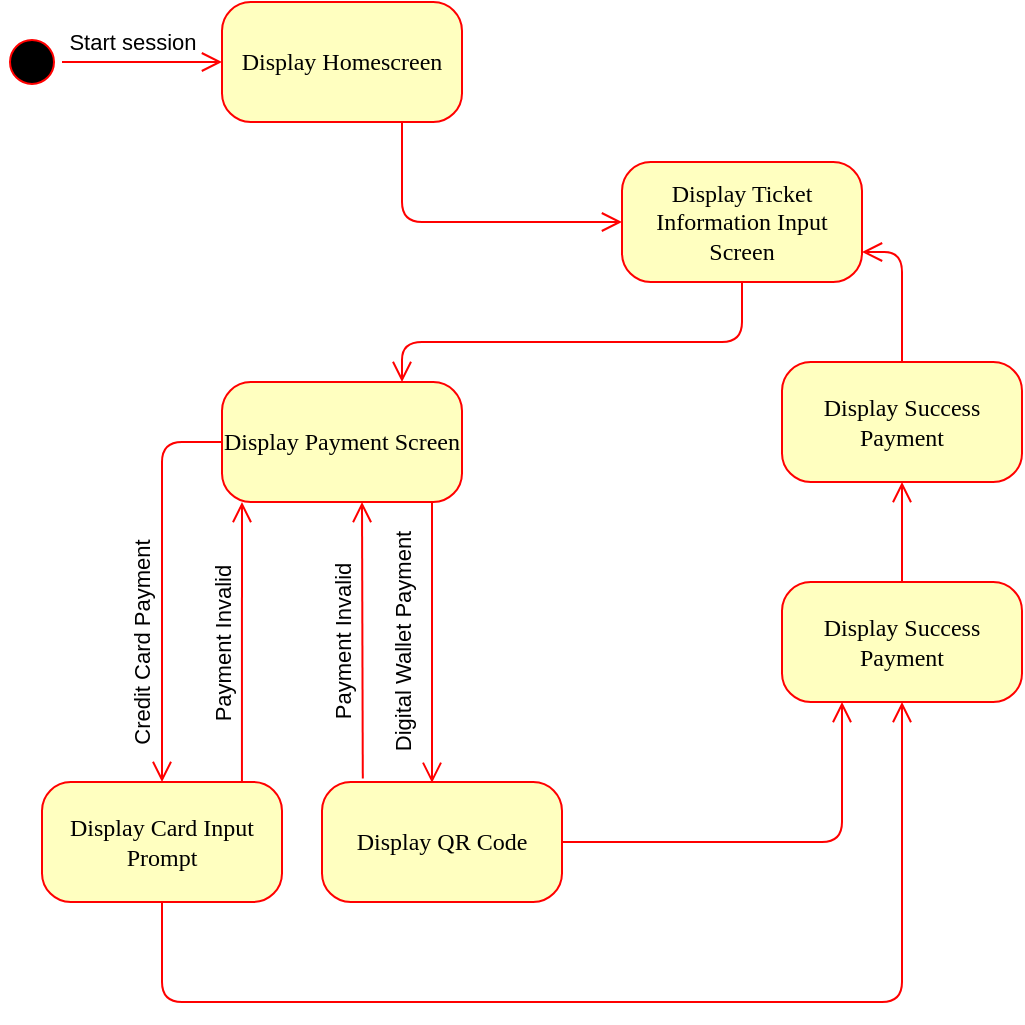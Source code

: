 <mxfile version="21.0.8" type="device"><diagram name="Page-1" id="58cdce13-f638-feb5-8d6f-7d28b1aa9fa0"><mxGraphModel dx="488" dy="297" grid="1" gridSize="10" guides="1" tooltips="1" connect="1" arrows="1" fold="1" page="1" pageScale="1" pageWidth="1100" pageHeight="850" background="none" math="0" shadow="0"><root><mxCell id="0"/><mxCell id="1" parent="0"/><mxCell id="382b91b5511bd0f7-1" value="" style="ellipse;html=1;shape=startState;fillColor=#000000;strokeColor=#ff0000;rounded=1;shadow=0;comic=0;labelBackgroundColor=none;fontFamily=Verdana;fontSize=12;fontColor=#000000;align=center;direction=south;" parent="1" vertex="1"><mxGeometry x="130" y="135" width="30" height="30" as="geometry"/></mxCell><mxCell id="382b91b5511bd0f7-5" value="Display Payment Screen" style="rounded=1;whiteSpace=wrap;html=1;arcSize=24;fillColor=#ffffc0;strokeColor=#ff0000;shadow=0;comic=0;labelBackgroundColor=none;fontFamily=Verdana;fontSize=12;fontColor=#000000;align=center;" parent="1" vertex="1"><mxGeometry x="240" y="310" width="120" height="60" as="geometry"/></mxCell><mxCell id="382b91b5511bd0f7-6" value="Display Homescreen" style="rounded=1;whiteSpace=wrap;html=1;arcSize=24;fillColor=#ffffc0;strokeColor=#ff0000;shadow=0;comic=0;labelBackgroundColor=none;fontFamily=Verdana;fontSize=12;fontColor=#000000;align=center;" parent="1" vertex="1"><mxGeometry x="240" y="120" width="120" height="60" as="geometry"/></mxCell><mxCell id="382b91b5511bd0f7-7" value="Display Ticket Information Input Screen" style="rounded=1;whiteSpace=wrap;html=1;arcSize=24;fillColor=#ffffc0;strokeColor=#ff0000;shadow=0;comic=0;labelBackgroundColor=none;fontFamily=Verdana;fontSize=12;fontColor=#000000;align=center;" parent="1" vertex="1"><mxGeometry x="440" y="200" width="120" height="60" as="geometry"/></mxCell><mxCell id="382b91b5511bd0f7-9" value="Display QR Code" style="rounded=1;whiteSpace=wrap;html=1;arcSize=24;fillColor=#ffffc0;strokeColor=#ff0000;shadow=0;comic=0;labelBackgroundColor=none;fontFamily=Verdana;fontSize=12;fontColor=#000000;align=center;" parent="1" vertex="1"><mxGeometry x="290" y="510" width="120" height="60" as="geometry"/></mxCell><mxCell id="382b91b5511bd0f7-10" value="Display Success Payment" style="rounded=1;whiteSpace=wrap;html=1;arcSize=24;fillColor=#ffffc0;strokeColor=#ff0000;shadow=0;comic=0;labelBackgroundColor=none;fontFamily=Verdana;fontSize=12;fontColor=#000000;align=center;" parent="1" vertex="1"><mxGeometry x="520" y="410" width="120" height="60" as="geometry"/></mxCell><mxCell id="2a3bc250acf0617d-9" style="edgeStyle=orthogonalEdgeStyle;html=1;labelBackgroundColor=none;endArrow=open;endSize=8;strokeColor=#ff0000;fontFamily=Verdana;fontSize=12;align=left;" parent="1" source="382b91b5511bd0f7-1" target="382b91b5511bd0f7-6" edge="1"><mxGeometry relative="1" as="geometry"/></mxCell><mxCell id="ahPThC_G-6YA0dp4Jw0y-13" value="Start session" style="edgeLabel;html=1;align=center;verticalAlign=middle;resizable=0;points=[];" vertex="1" connectable="0" parent="2a3bc250acf0617d-9"><mxGeometry x="-0.139" y="-1" relative="1" as="geometry"><mxPoint y="-11" as="offset"/></mxGeometry></mxCell><mxCell id="2a3bc250acf0617d-10" style="edgeStyle=orthogonalEdgeStyle;html=1;labelBackgroundColor=none;endArrow=open;endSize=8;strokeColor=#ff0000;fontFamily=Verdana;fontSize=12;align=left;entryX=0;entryY=0.5;" parent="1" source="382b91b5511bd0f7-6" target="382b91b5511bd0f7-7" edge="1"><mxGeometry relative="1" as="geometry"><Array as="points"><mxPoint x="330" y="230"/></Array></mxGeometry></mxCell><mxCell id="2a3bc250acf0617d-11" style="edgeStyle=orthogonalEdgeStyle;html=1;entryX=0.75;entryY=0;labelBackgroundColor=none;endArrow=open;endSize=8;strokeColor=#ff0000;fontFamily=Verdana;fontSize=12;align=left;exitX=0.5;exitY=1;" parent="1" source="382b91b5511bd0f7-7" target="382b91b5511bd0f7-5" edge="1"><mxGeometry relative="1" as="geometry"><mxPoint x="520" y="300" as="sourcePoint"/><Array as="points"><mxPoint x="500" y="290"/><mxPoint x="330" y="290"/></Array></mxGeometry></mxCell><mxCell id="2a3bc250acf0617d-14" style="edgeStyle=orthogonalEdgeStyle;html=1;entryX=1;entryY=0.75;labelBackgroundColor=none;endArrow=open;endSize=8;strokeColor=#ff0000;fontFamily=Verdana;fontSize=12;align=left;exitX=0.5;exitY=0;exitDx=0;exitDy=0;" parent="1" source="ahPThC_G-6YA0dp4Jw0y-18" target="382b91b5511bd0f7-7" edge="1"><mxGeometry relative="1" as="geometry"><mxPoint x="590" y="320" as="sourcePoint"/></mxGeometry></mxCell><mxCell id="3cde6dad864a17aa-8" style="edgeStyle=elbowEdgeStyle;html=1;labelBackgroundColor=none;endArrow=open;endSize=8;strokeColor=#ff0000;fontFamily=Verdana;fontSize=12;align=left;exitX=0;exitY=0.5;entryX=0.5;entryY=0;entryDx=0;entryDy=0;exitDx=0;exitDy=0;" parent="1" source="382b91b5511bd0f7-5" target="ahPThC_G-6YA0dp4Jw0y-1" edge="1"><mxGeometry relative="1" as="geometry"><mxPoint x="350" y="515" as="sourcePoint"/><mxPoint x="269.724" y="495.0" as="targetPoint"/><Array as="points"><mxPoint x="210" y="400"/></Array></mxGeometry></mxCell><mxCell id="ahPThC_G-6YA0dp4Jw0y-14" value="Credit Card Payment" style="edgeLabel;html=1;align=center;verticalAlign=middle;resizable=0;points=[];rotation=-90;" vertex="1" connectable="0" parent="3cde6dad864a17aa-8"><mxGeometry x="-0.037" relative="1" as="geometry"><mxPoint x="-10" y="34" as="offset"/></mxGeometry></mxCell><mxCell id="ahPThC_G-6YA0dp4Jw0y-1" value="Display Card Input Prompt" style="rounded=1;whiteSpace=wrap;html=1;arcSize=24;fillColor=#ffffc0;strokeColor=#ff0000;shadow=0;comic=0;labelBackgroundColor=none;fontFamily=Verdana;fontSize=12;fontColor=#000000;align=center;" vertex="1" parent="1"><mxGeometry x="150" y="510" width="120" height="60" as="geometry"/></mxCell><mxCell id="ahPThC_G-6YA0dp4Jw0y-3" style="edgeStyle=elbowEdgeStyle;html=1;labelBackgroundColor=none;endArrow=open;endSize=8;strokeColor=#ff0000;fontFamily=Verdana;fontSize=12;align=left;exitX=0.75;exitY=1;exitDx=0;exitDy=0;entryX=0.456;entryY=0.007;entryDx=0;entryDy=0;entryPerimeter=0;" edge="1" parent="1" target="382b91b5511bd0f7-9"><mxGeometry relative="1" as="geometry"><mxPoint x="345" y="370" as="sourcePoint"/><mxPoint x="345" y="460" as="targetPoint"/><Array as="points"><mxPoint x="345" y="410"/></Array></mxGeometry></mxCell><mxCell id="ahPThC_G-6YA0dp4Jw0y-7" style="edgeStyle=elbowEdgeStyle;html=1;labelBackgroundColor=none;endArrow=open;endSize=8;strokeColor=#ff0000;fontFamily=Verdana;fontSize=12;align=left;exitX=0.5;exitY=1;exitDx=0;exitDy=0;" edge="1" parent="1" source="ahPThC_G-6YA0dp4Jw0y-1" target="382b91b5511bd0f7-10"><mxGeometry relative="1" as="geometry"><mxPoint x="280" y="590" as="sourcePoint"/><mxPoint x="250" y="710" as="targetPoint"/><Array as="points"><mxPoint x="210" y="620"/></Array></mxGeometry></mxCell><mxCell id="ahPThC_G-6YA0dp4Jw0y-10" style="edgeStyle=elbowEdgeStyle;html=1;labelBackgroundColor=none;endArrow=open;endSize=8;strokeColor=#ff0000;fontFamily=Verdana;fontSize=12;align=left;exitX=1;exitY=0.5;entryX=0.25;entryY=1;entryDx=0;entryDy=0;exitDx=0;exitDy=0;" edge="1" parent="1" source="382b91b5511bd0f7-9" target="382b91b5511bd0f7-10"><mxGeometry relative="1" as="geometry"><mxPoint x="360" y="570" as="sourcePoint"/><mxPoint x="330" y="690" as="targetPoint"/><Array as="points"><mxPoint x="550" y="480"/><mxPoint x="480" y="490"/></Array></mxGeometry></mxCell><mxCell id="ahPThC_G-6YA0dp4Jw0y-11" style="edgeStyle=elbowEdgeStyle;html=1;labelBackgroundColor=none;endArrow=open;endSize=8;strokeColor=#ff0000;fontFamily=Verdana;fontSize=12;align=left;exitX=0.17;exitY=-0.03;exitDx=0;exitDy=0;exitPerimeter=0;" edge="1" parent="1" source="382b91b5511bd0f7-9"><mxGeometry relative="1" as="geometry"><mxPoint x="310" y="460" as="sourcePoint"/><mxPoint x="310" y="370" as="targetPoint"/><Array as="points"><mxPoint x="310" y="420"/></Array></mxGeometry></mxCell><mxCell id="ahPThC_G-6YA0dp4Jw0y-12" style="edgeStyle=elbowEdgeStyle;html=1;labelBackgroundColor=none;endArrow=open;endSize=8;strokeColor=#ff0000;fontFamily=Verdana;fontSize=12;align=left;exitX=0.833;exitY=0;exitDx=0;exitDy=0;exitPerimeter=0;" edge="1" parent="1" source="ahPThC_G-6YA0dp4Jw0y-1"><mxGeometry relative="1" as="geometry"><mxPoint x="250" y="460" as="sourcePoint"/><mxPoint x="250" y="370" as="targetPoint"/><Array as="points"><mxPoint x="250" y="420"/></Array></mxGeometry></mxCell><mxCell id="ahPThC_G-6YA0dp4Jw0y-15" value="Payment Invalid" style="edgeLabel;html=1;align=center;verticalAlign=middle;resizable=0;points=[];rotation=-90;" vertex="1" connectable="0" parent="ahPThC_G-6YA0dp4Jw0y-12"><mxGeometry x="0.126" y="1" relative="1" as="geometry"><mxPoint x="-9" y="10" as="offset"/></mxGeometry></mxCell><mxCell id="ahPThC_G-6YA0dp4Jw0y-16" value="Payment Invalid" style="edgeLabel;html=1;align=center;verticalAlign=middle;resizable=0;points=[];rotation=-90;" vertex="1" connectable="0" parent="1"><mxGeometry x="300" y="440.0" as="geometry"/></mxCell><mxCell id="ahPThC_G-6YA0dp4Jw0y-17" value="Digital Wallet Payment" style="edgeLabel;html=1;align=center;verticalAlign=middle;resizable=0;points=[];rotation=-90;" vertex="1" connectable="0" parent="1"><mxGeometry x="330" y="440.0" as="geometry"/></mxCell><mxCell id="ahPThC_G-6YA0dp4Jw0y-18" value="Display Success Payment" style="rounded=1;whiteSpace=wrap;html=1;arcSize=24;fillColor=#ffffc0;strokeColor=#ff0000;shadow=0;comic=0;labelBackgroundColor=none;fontFamily=Verdana;fontSize=12;fontColor=#000000;align=center;" vertex="1" parent="1"><mxGeometry x="520" y="300" width="120" height="60" as="geometry"/></mxCell><mxCell id="ahPThC_G-6YA0dp4Jw0y-21" style="edgeStyle=elbowEdgeStyle;html=1;labelBackgroundColor=none;endArrow=open;endSize=8;strokeColor=#ff0000;fontFamily=Verdana;fontSize=12;align=left;exitX=0.5;exitY=0;entryX=0.5;entryY=1;entryDx=0;entryDy=0;exitDx=0;exitDy=0;" edge="1" parent="1" source="382b91b5511bd0f7-10" target="ahPThC_G-6YA0dp4Jw0y-18"><mxGeometry relative="1" as="geometry"><mxPoint x="420" y="550" as="sourcePoint"/><mxPoint x="560" y="480" as="targetPoint"/><Array as="points"><mxPoint x="580" y="400"/><mxPoint x="490" y="500"/></Array></mxGeometry></mxCell></root></mxGraphModel></diagram></mxfile>